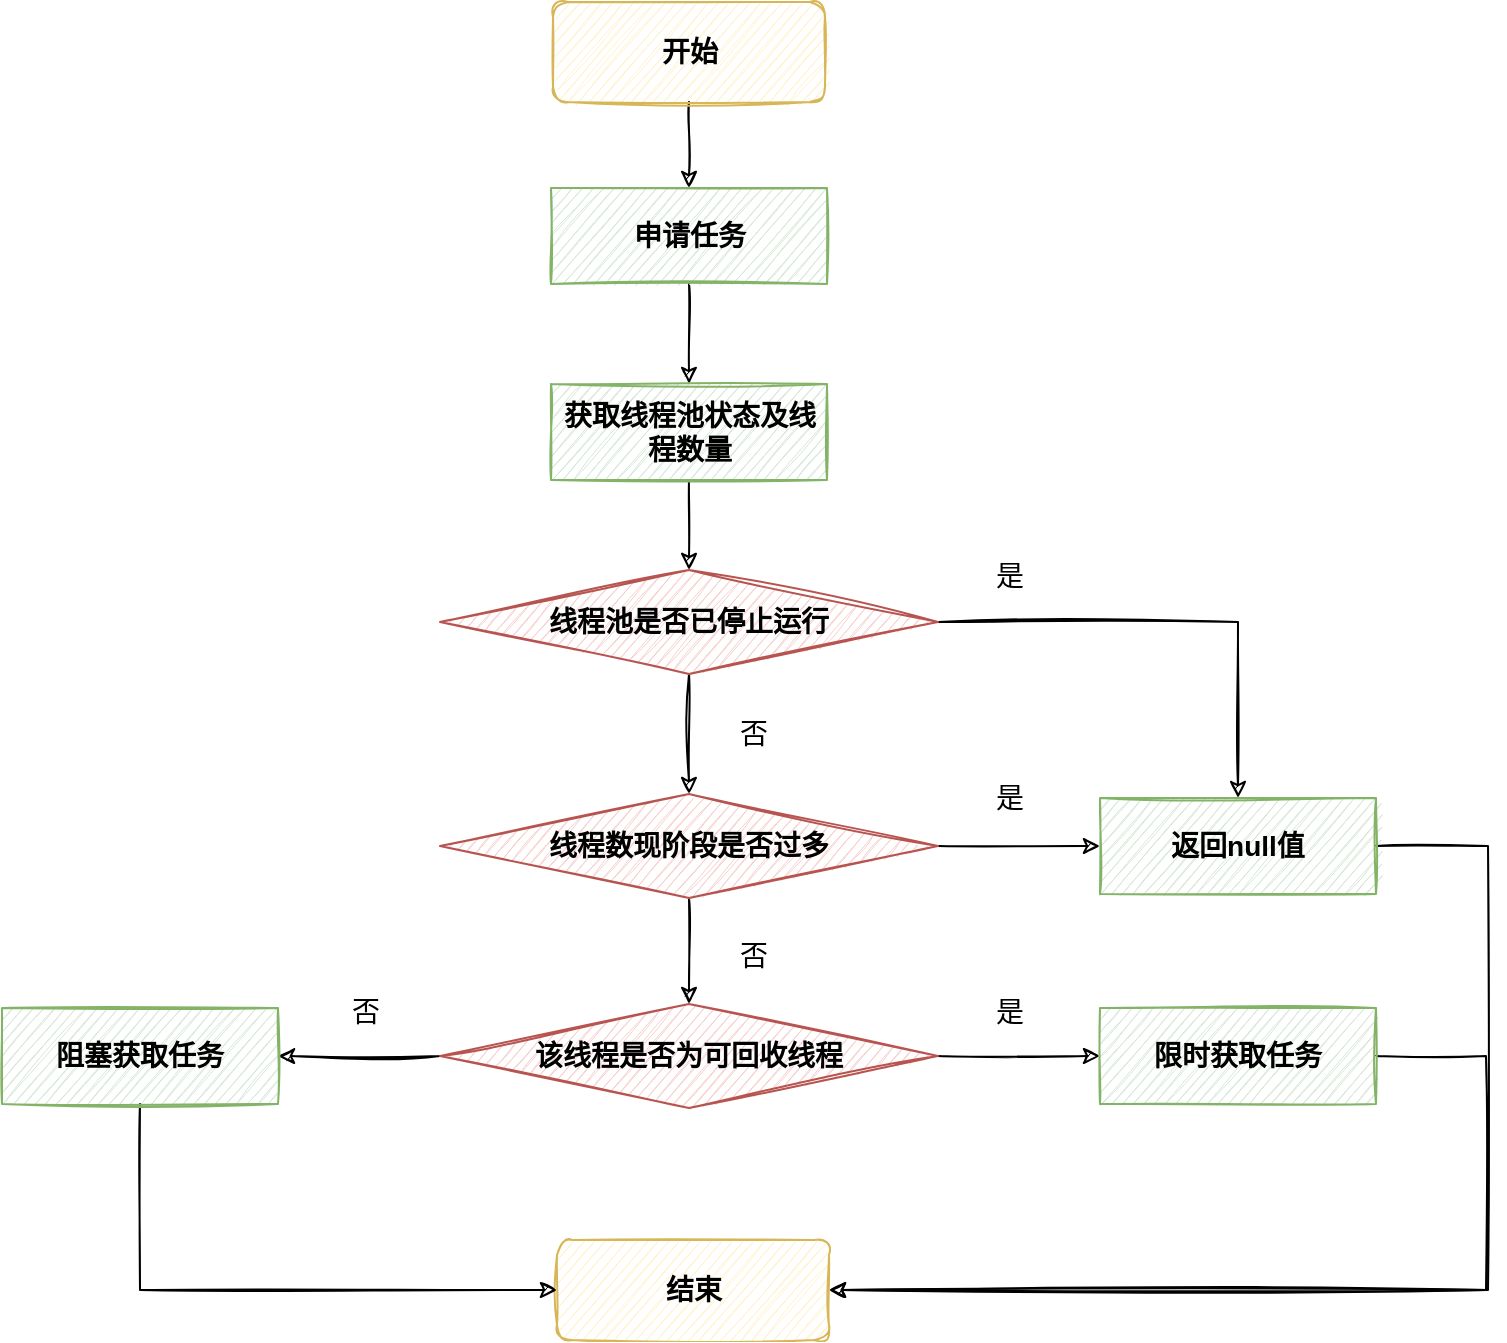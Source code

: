 <mxfile version="16.1.0" type="github">
  <diagram id="4yBUrwVcdltaq95xlQeb" name="第 1 页">
    <mxGraphModel dx="1422" dy="762" grid="0" gridSize="10" guides="1" tooltips="1" connect="1" arrows="1" fold="1" page="0" pageScale="1" pageWidth="827" pageHeight="1169" math="0" shadow="0">
      <root>
        <mxCell id="0" />
        <mxCell id="1" parent="0" />
        <mxCell id="YblVoAuH88jNYZOuT4qQ-11" value="" style="edgeStyle=orthogonalEdgeStyle;rounded=0;orthogonalLoop=1;jettySize=auto;html=1;sketch=1;" edge="1" parent="1" source="YblVoAuH88jNYZOuT4qQ-1" target="YblVoAuH88jNYZOuT4qQ-2">
          <mxGeometry relative="1" as="geometry" />
        </mxCell>
        <mxCell id="YblVoAuH88jNYZOuT4qQ-1" value="&lt;font style=&quot;font-size: 14px&quot;&gt;&lt;b&gt;开始&lt;/b&gt;&lt;/font&gt;" style="rounded=1;whiteSpace=wrap;html=1;fillColor=#fff2cc;strokeColor=#d6b656;sketch=1;" vertex="1" parent="1">
          <mxGeometry x="337.5" y="83" width="136" height="50" as="geometry" />
        </mxCell>
        <mxCell id="YblVoAuH88jNYZOuT4qQ-12" value="" style="edgeStyle=orthogonalEdgeStyle;rounded=0;orthogonalLoop=1;jettySize=auto;html=1;sketch=1;" edge="1" parent="1" source="YblVoAuH88jNYZOuT4qQ-2" target="YblVoAuH88jNYZOuT4qQ-10">
          <mxGeometry relative="1" as="geometry" />
        </mxCell>
        <mxCell id="YblVoAuH88jNYZOuT4qQ-2" value="&lt;b&gt;申请任务&lt;/b&gt;" style="rounded=0;whiteSpace=wrap;html=1;fontSize=14;fillColor=#d5e8d4;strokeColor=#82b366;sketch=1;" vertex="1" parent="1">
          <mxGeometry x="336.5" y="176" width="138" height="48" as="geometry" />
        </mxCell>
        <mxCell id="YblVoAuH88jNYZOuT4qQ-3" value="&lt;font style=&quot;font-size: 14px&quot;&gt;&lt;b&gt;结束&lt;/b&gt;&lt;/font&gt;" style="rounded=1;whiteSpace=wrap;html=1;fillColor=#fff2cc;strokeColor=#d6b656;sketch=1;" vertex="1" parent="1">
          <mxGeometry x="339.5" y="702" width="136" height="50" as="geometry" />
        </mxCell>
        <mxCell id="YblVoAuH88jNYZOuT4qQ-14" value="" style="edgeStyle=orthogonalEdgeStyle;rounded=0;orthogonalLoop=1;jettySize=auto;html=1;sketch=1;" edge="1" parent="1" source="YblVoAuH88jNYZOuT4qQ-4" target="YblVoAuH88jNYZOuT4qQ-5">
          <mxGeometry relative="1" as="geometry" />
        </mxCell>
        <mxCell id="YblVoAuH88jNYZOuT4qQ-19" style="edgeStyle=orthogonalEdgeStyle;rounded=0;orthogonalLoop=1;jettySize=auto;html=1;sketch=1;" edge="1" parent="1" source="YblVoAuH88jNYZOuT4qQ-4" target="YblVoAuH88jNYZOuT4qQ-8">
          <mxGeometry relative="1" as="geometry" />
        </mxCell>
        <mxCell id="YblVoAuH88jNYZOuT4qQ-4" value="&lt;b&gt;线程池是否已停止运行&lt;/b&gt;" style="rhombus;whiteSpace=wrap;html=1;sketch=1;fontSize=14;fillColor=#f8cecc;strokeColor=#b85450;" vertex="1" parent="1">
          <mxGeometry x="281" y="367" width="249" height="52" as="geometry" />
        </mxCell>
        <mxCell id="YblVoAuH88jNYZOuT4qQ-15" value="" style="edgeStyle=orthogonalEdgeStyle;rounded=0;orthogonalLoop=1;jettySize=auto;html=1;sketch=1;" edge="1" parent="1" source="YblVoAuH88jNYZOuT4qQ-5" target="YblVoAuH88jNYZOuT4qQ-6">
          <mxGeometry relative="1" as="geometry" />
        </mxCell>
        <mxCell id="YblVoAuH88jNYZOuT4qQ-18" value="" style="edgeStyle=orthogonalEdgeStyle;rounded=0;orthogonalLoop=1;jettySize=auto;html=1;sketch=1;" edge="1" parent="1" source="YblVoAuH88jNYZOuT4qQ-5" target="YblVoAuH88jNYZOuT4qQ-8">
          <mxGeometry relative="1" as="geometry" />
        </mxCell>
        <mxCell id="YblVoAuH88jNYZOuT4qQ-5" value="&lt;b&gt;线程数现阶段是否过多&lt;/b&gt;" style="rhombus;whiteSpace=wrap;html=1;sketch=1;fontSize=14;fillColor=#f8cecc;strokeColor=#b85450;" vertex="1" parent="1">
          <mxGeometry x="281" y="479" width="249" height="52" as="geometry" />
        </mxCell>
        <mxCell id="YblVoAuH88jNYZOuT4qQ-16" value="" style="edgeStyle=orthogonalEdgeStyle;rounded=0;orthogonalLoop=1;jettySize=auto;html=1;sketch=1;" edge="1" parent="1" source="YblVoAuH88jNYZOuT4qQ-6" target="YblVoAuH88jNYZOuT4qQ-7">
          <mxGeometry relative="1" as="geometry" />
        </mxCell>
        <mxCell id="YblVoAuH88jNYZOuT4qQ-17" value="" style="edgeStyle=orthogonalEdgeStyle;rounded=0;orthogonalLoop=1;jettySize=auto;html=1;sketch=1;" edge="1" parent="1" source="YblVoAuH88jNYZOuT4qQ-6" target="YblVoAuH88jNYZOuT4qQ-9">
          <mxGeometry relative="1" as="geometry" />
        </mxCell>
        <mxCell id="YblVoAuH88jNYZOuT4qQ-6" value="&lt;b&gt;该线程是否为可回收线程&lt;/b&gt;" style="rhombus;whiteSpace=wrap;html=1;sketch=1;fontSize=14;fillColor=#f8cecc;strokeColor=#b85450;" vertex="1" parent="1">
          <mxGeometry x="281" y="584" width="249" height="52" as="geometry" />
        </mxCell>
        <mxCell id="YblVoAuH88jNYZOuT4qQ-20" style="edgeStyle=orthogonalEdgeStyle;rounded=0;orthogonalLoop=1;jettySize=auto;html=1;entryX=0;entryY=0.5;entryDx=0;entryDy=0;sketch=1;" edge="1" parent="1" source="YblVoAuH88jNYZOuT4qQ-7" target="YblVoAuH88jNYZOuT4qQ-3">
          <mxGeometry relative="1" as="geometry">
            <Array as="points">
              <mxPoint x="131" y="727" />
            </Array>
          </mxGeometry>
        </mxCell>
        <mxCell id="YblVoAuH88jNYZOuT4qQ-7" value="&lt;b&gt;阻塞获取任务&lt;/b&gt;" style="rounded=0;whiteSpace=wrap;html=1;fontSize=14;fillColor=#d5e8d4;strokeColor=#82b366;sketch=1;" vertex="1" parent="1">
          <mxGeometry x="62" y="586" width="138" height="48" as="geometry" />
        </mxCell>
        <mxCell id="YblVoAuH88jNYZOuT4qQ-21" style="edgeStyle=orthogonalEdgeStyle;rounded=0;orthogonalLoop=1;jettySize=auto;html=1;entryX=1;entryY=0.5;entryDx=0;entryDy=0;sketch=1;" edge="1" parent="1" source="YblVoAuH88jNYZOuT4qQ-8" target="YblVoAuH88jNYZOuT4qQ-3">
          <mxGeometry relative="1" as="geometry">
            <Array as="points">
              <mxPoint x="805" y="505" />
              <mxPoint x="805" y="727" />
            </Array>
          </mxGeometry>
        </mxCell>
        <mxCell id="YblVoAuH88jNYZOuT4qQ-8" value="&lt;b&gt;返回null值&lt;/b&gt;" style="rounded=0;whiteSpace=wrap;html=1;fontSize=14;fillColor=#d5e8d4;strokeColor=#82b366;sketch=1;" vertex="1" parent="1">
          <mxGeometry x="611" y="481" width="138" height="48" as="geometry" />
        </mxCell>
        <mxCell id="YblVoAuH88jNYZOuT4qQ-23" style="edgeStyle=orthogonalEdgeStyle;rounded=0;orthogonalLoop=1;jettySize=auto;html=1;entryX=1;entryY=0.5;entryDx=0;entryDy=0;sketch=1;" edge="1" parent="1" source="YblVoAuH88jNYZOuT4qQ-9" target="YblVoAuH88jNYZOuT4qQ-3">
          <mxGeometry relative="1" as="geometry">
            <Array as="points">
              <mxPoint x="804" y="610" />
              <mxPoint x="804" y="727" />
            </Array>
          </mxGeometry>
        </mxCell>
        <mxCell id="YblVoAuH88jNYZOuT4qQ-9" value="&lt;b&gt;限时获取任务&lt;/b&gt;" style="rounded=0;whiteSpace=wrap;html=1;fontSize=14;fillColor=#d5e8d4;strokeColor=#82b366;sketch=1;" vertex="1" parent="1">
          <mxGeometry x="611" y="586" width="138" height="48" as="geometry" />
        </mxCell>
        <mxCell id="YblVoAuH88jNYZOuT4qQ-13" value="" style="edgeStyle=orthogonalEdgeStyle;rounded=0;orthogonalLoop=1;jettySize=auto;html=1;sketch=1;" edge="1" parent="1" source="YblVoAuH88jNYZOuT4qQ-10" target="YblVoAuH88jNYZOuT4qQ-4">
          <mxGeometry relative="1" as="geometry" />
        </mxCell>
        <mxCell id="YblVoAuH88jNYZOuT4qQ-10" value="&lt;b&gt;获取线程池状态及线程数量&lt;/b&gt;" style="rounded=0;whiteSpace=wrap;html=1;fontSize=14;fillColor=#d5e8d4;strokeColor=#82b366;sketch=1;" vertex="1" parent="1">
          <mxGeometry x="336.5" y="274" width="138" height="48" as="geometry" />
        </mxCell>
        <mxCell id="YblVoAuH88jNYZOuT4qQ-24" value="否" style="text;html=1;strokeColor=none;fillColor=none;align=center;verticalAlign=middle;whiteSpace=wrap;rounded=0;sketch=1;fontSize=14;" vertex="1" parent="1">
          <mxGeometry x="214" y="573" width="60" height="30" as="geometry" />
        </mxCell>
        <mxCell id="YblVoAuH88jNYZOuT4qQ-25" value="否" style="text;html=1;strokeColor=none;fillColor=none;align=center;verticalAlign=middle;whiteSpace=wrap;rounded=0;sketch=1;fontSize=14;" vertex="1" parent="1">
          <mxGeometry x="408" y="434" width="60" height="30" as="geometry" />
        </mxCell>
        <mxCell id="YblVoAuH88jNYZOuT4qQ-26" value="否" style="text;html=1;strokeColor=none;fillColor=none;align=center;verticalAlign=middle;whiteSpace=wrap;rounded=0;sketch=1;fontSize=14;" vertex="1" parent="1">
          <mxGeometry x="408" y="545" width="60" height="30" as="geometry" />
        </mxCell>
        <mxCell id="YblVoAuH88jNYZOuT4qQ-27" value="是" style="text;html=1;strokeColor=none;fillColor=none;align=center;verticalAlign=middle;whiteSpace=wrap;rounded=0;sketch=1;fontSize=14;" vertex="1" parent="1">
          <mxGeometry x="536" y="573" width="60" height="30" as="geometry" />
        </mxCell>
        <mxCell id="YblVoAuH88jNYZOuT4qQ-28" value="是" style="text;html=1;strokeColor=none;fillColor=none;align=center;verticalAlign=middle;whiteSpace=wrap;rounded=0;sketch=1;fontSize=14;" vertex="1" parent="1">
          <mxGeometry x="536" y="466" width="60" height="30" as="geometry" />
        </mxCell>
        <mxCell id="YblVoAuH88jNYZOuT4qQ-29" value="是" style="text;html=1;strokeColor=none;fillColor=none;align=center;verticalAlign=middle;whiteSpace=wrap;rounded=0;sketch=1;fontSize=14;" vertex="1" parent="1">
          <mxGeometry x="536" y="355" width="60" height="30" as="geometry" />
        </mxCell>
      </root>
    </mxGraphModel>
  </diagram>
</mxfile>
